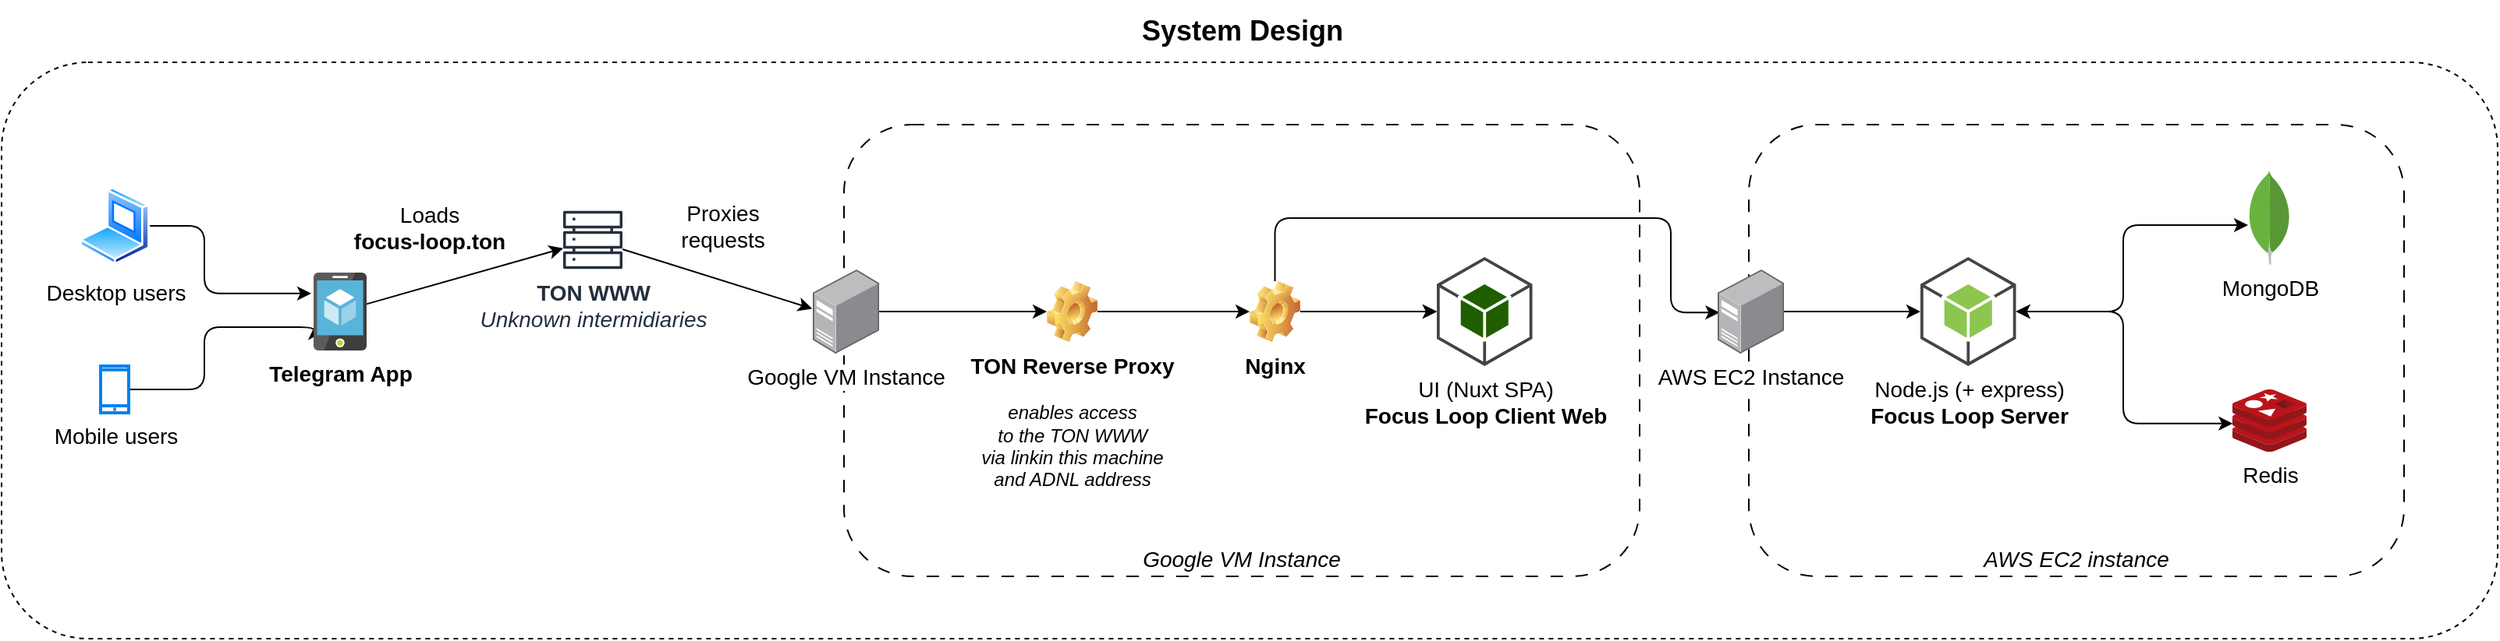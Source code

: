 <mxfile>
    <diagram id="W1KDp-vNrVQiSma6TIPK" name="Overview">
        <mxGraphModel dx="1696" dy="980" grid="1" gridSize="10" guides="1" tooltips="1" connect="1" arrows="1" fold="1" page="1" pageScale="1" pageWidth="827" pageHeight="1169" math="0" shadow="0">
            <root>
                <mxCell id="0"/>
                <mxCell id="1" parent="0"/>
                <mxCell id="24" value="" style="rounded=1;whiteSpace=wrap;html=1;dashed=1;fillColor=none;" parent="1" vertex="1">
                    <mxGeometry x="30" y="140" width="1600" height="370" as="geometry"/>
                </mxCell>
                <mxCell id="71" value="&lt;i&gt;&lt;font style=&quot;font-size: 14px;&quot;&gt;AWS EC2 instance&lt;/font&gt;&lt;/i&gt;" style="rounded=1;whiteSpace=wrap;html=1;fillColor=none;dashed=1;dashPattern=8 8;verticalAlign=bottom;" vertex="1" parent="1">
                    <mxGeometry x="1150" y="180" width="420" height="290" as="geometry"/>
                </mxCell>
                <mxCell id="52" value="&lt;font&gt;&lt;i&gt;Google VM Instance&lt;/i&gt;&lt;/font&gt;" style="rounded=1;whiteSpace=wrap;html=1;verticalAlign=bottom;gradientColor=none;dashed=1;dashPattern=8 8;fontSize=14;" vertex="1" parent="1">
                    <mxGeometry x="570" y="180" width="510" height="290" as="geometry"/>
                </mxCell>
                <mxCell id="27" value="System Design" style="text;html=1;align=center;verticalAlign=middle;resizable=0;points=[];autosize=1;strokeColor=none;fillColor=none;dashed=1;fontStyle=1;fontSize=18;" parent="1" vertex="1">
                    <mxGeometry x="755" y="100" width="140" height="40" as="geometry"/>
                </mxCell>
                <mxCell id="13" value="&lt;span style=&quot;color: rgb(0, 0, 0);&quot;&gt;Desktop users&lt;/span&gt;" style="aspect=fixed;perimeter=ellipsePerimeter;html=1;align=center;shadow=0;dashed=0;spacingTop=3;image;image=img/lib/active_directory/laptop_client.svg;fontSize=14;" parent="1" vertex="1">
                    <mxGeometry x="80" y="220" width="45" height="50" as="geometry"/>
                </mxCell>
                <mxCell id="62" value="" style="edgeStyle=orthogonalEdgeStyle;html=1;entryX=0.026;entryY=0.68;entryDx=0;entryDy=0;entryPerimeter=0;" edge="1" parent="1" source="28" target="33">
                    <mxGeometry relative="1" as="geometry">
                        <mxPoint x="180" y="320" as="targetPoint"/>
                        <Array as="points">
                            <mxPoint x="160" y="350"/>
                            <mxPoint x="160" y="310"/>
                            <mxPoint x="231" y="310"/>
                        </Array>
                    </mxGeometry>
                </mxCell>
                <mxCell id="28" value="Mobile users" style="html=1;verticalLabelPosition=bottom;align=center;labelBackgroundColor=#ffffff;verticalAlign=top;strokeWidth=2;strokeColor=#0080F0;shadow=0;dashed=0;shape=mxgraph.ios7.icons.smartphone;fontSize=14;" vertex="1" parent="1">
                    <mxGeometry x="93.5" y="335" width="18" height="30" as="geometry"/>
                </mxCell>
                <mxCell id="15" value="" style="edgeStyle=orthogonalEdgeStyle;html=1;entryX=-0.044;entryY=0.268;entryDx=0;entryDy=0;entryPerimeter=0;exitX=1;exitY=0.5;exitDx=0;exitDy=0;" parent="1" source="13" target="33" edge="1">
                    <mxGeometry relative="1" as="geometry">
                        <mxPoint x="10" y="245" as="sourcePoint"/>
                        <mxPoint x="448.5" y="300" as="targetPoint"/>
                        <Array as="points">
                            <mxPoint x="160" y="245"/>
                            <mxPoint x="160" y="288"/>
                        </Array>
                    </mxGeometry>
                </mxCell>
                <mxCell id="14" value="UI (Nuxt SPA)&lt;br&gt;&lt;b&gt;Focus Loop Client Web&lt;/b&gt;" style="outlineConnect=0;dashed=0;verticalLabelPosition=bottom;verticalAlign=top;align=center;html=1;shape=mxgraph.aws3.android;fillColor=#205E00;gradientColor=none;strokeColor=default;fontSize=14;" parent="1" vertex="1">
                    <mxGeometry x="950" y="265" width="61.25" height="70" as="geometry"/>
                </mxCell>
                <mxCell id="16" value="&lt;font&gt;Node.js (+ express)&lt;br&gt;&lt;b&gt;Focus Loop Server&lt;/b&gt;&lt;/font&gt;" style="outlineConnect=0;dashed=0;verticalLabelPosition=bottom;verticalAlign=top;align=center;html=1;shape=mxgraph.aws3.android;fillColor=#8CC64F;gradientColor=none;fontSize=14;" parent="1" vertex="1">
                    <mxGeometry x="1260" y="265" width="61.25" height="70" as="geometry"/>
                </mxCell>
                <mxCell id="18" value="MongoDB" style="dashed=0;outlineConnect=0;html=1;align=center;labelPosition=center;verticalLabelPosition=bottom;verticalAlign=top;shape=mxgraph.weblogos.mongodb;fontSize=14;" parent="1" vertex="1">
                    <mxGeometry x="1470" y="209.3" width="27.42" height="60.7" as="geometry"/>
                </mxCell>
                <mxCell id="22" style="edgeStyle=orthogonalEdgeStyle;html=1;exitX=1;exitY=0.5;exitDx=0;exitDy=0;exitPerimeter=0;startArrow=classic;startFill=1;entryX=0;entryY=0.58;entryDx=0;entryDy=0;entryPerimeter=0;endArrow=classic;endFill=1;" parent="1" source="16" target="18" edge="1">
                    <mxGeometry relative="1" as="geometry">
                        <Array as="points">
                            <mxPoint x="1390" y="300"/>
                            <mxPoint x="1390" y="245"/>
                        </Array>
                    </mxGeometry>
                </mxCell>
                <mxCell id="19" value="Redis" style="sketch=0;aspect=fixed;html=1;points=[];align=center;image;fontSize=14;image=img/lib/mscae/Cache_Redis_Product.svg;" parent="1" vertex="1">
                    <mxGeometry x="1459.9" y="350" width="47.62" height="40" as="geometry"/>
                </mxCell>
                <mxCell id="20" style="edgeStyle=orthogonalEdgeStyle;html=1;exitX=1;exitY=0.5;exitDx=0;exitDy=0;exitPerimeter=0;entryX=-0.014;entryY=0.503;entryDx=0;entryDy=0;entryPerimeter=0;strokeColor=none;startArrow=classic;startFill=1;" parent="1" source="16" target="19" edge="1">
                    <mxGeometry relative="1" as="geometry"/>
                </mxCell>
                <mxCell id="21" style="edgeStyle=orthogonalEdgeStyle;html=1;exitX=1;exitY=0.5;exitDx=0;exitDy=0;exitPerimeter=0;entryX=0.005;entryY=0.548;entryDx=0;entryDy=0;entryPerimeter=0;startArrow=classic;startFill=1;" parent="1" source="16" target="19" edge="1">
                    <mxGeometry relative="1" as="geometry">
                        <Array as="points">
                            <mxPoint x="1390" y="300"/>
                            <mxPoint x="1390" y="372"/>
                        </Array>
                    </mxGeometry>
                </mxCell>
                <mxCell id="37" value="" style="edgeStyle=none;html=1;" edge="1" parent="1" source="33" target="39">
                    <mxGeometry relative="1" as="geometry">
                        <mxPoint x="960" y="180" as="targetPoint"/>
                    </mxGeometry>
                </mxCell>
                <mxCell id="43" value="Loads&lt;div&gt;&lt;b&gt;focus-loop.ton&lt;/b&gt;&lt;/div&gt;" style="edgeLabel;html=1;align=center;verticalAlign=middle;resizable=0;points=[];fontSize=14;" vertex="1" connectable="0" parent="37">
                    <mxGeometry x="-0.171" y="2" relative="1" as="geometry">
                        <mxPoint x="-12" y="-33" as="offset"/>
                    </mxGeometry>
                </mxCell>
                <mxCell id="33" value="&lt;b&gt;Telegram App&lt;/b&gt;" style="image;sketch=0;aspect=fixed;html=1;points=[];align=center;fontSize=14;image=img/lib/mscae/App_Service_Mobile_App.svg;" vertex="1" parent="1">
                    <mxGeometry x="230" y="275" width="34" height="50" as="geometry"/>
                </mxCell>
                <mxCell id="40" value="" style="edgeStyle=none;html=1;entryX=-0.009;entryY=0.466;entryDx=0;entryDy=0;entryPerimeter=0;" edge="1" parent="1" source="39" target="51">
                    <mxGeometry relative="1" as="geometry"/>
                </mxCell>
                <mxCell id="44" value="Proxies&lt;div&gt;requests&lt;/div&gt;" style="edgeLabel;html=1;align=center;verticalAlign=middle;resizable=0;points=[];fontSize=14;fontStyle=0" vertex="1" connectable="0" parent="40">
                    <mxGeometry x="-0.259" y="1" relative="1" as="geometry">
                        <mxPoint x="19" y="-28" as="offset"/>
                    </mxGeometry>
                </mxCell>
                <mxCell id="39" value="&lt;b&gt;TON WWW&lt;/b&gt;&lt;br&gt;&lt;i&gt;Unknown intermidiaries&lt;/i&gt;" style="sketch=0;outlineConnect=0;fontColor=#232F3E;gradientColor=none;fillColor=#232F3D;strokeColor=none;dashed=0;verticalLabelPosition=bottom;verticalAlign=top;align=center;html=1;fontSize=14;fontStyle=0;aspect=fixed;pointerEvents=1;shape=mxgraph.aws4.servers;" vertex="1" parent="1">
                    <mxGeometry x="390" y="235" width="38" height="38" as="geometry"/>
                </mxCell>
                <mxCell id="48" value="" style="edgeStyle=none;html=1;" edge="1" parent="1" source="46" target="14">
                    <mxGeometry relative="1" as="geometry"/>
                </mxCell>
                <mxCell id="57" value="" style="edgeStyle=none;html=1;" edge="1" parent="1" source="46" target="14">
                    <mxGeometry relative="1" as="geometry"/>
                </mxCell>
                <mxCell id="75" value="" style="html=1;entryX=0.028;entryY=0.512;entryDx=0;entryDy=0;entryPerimeter=0;edgeStyle=orthogonalEdgeStyle;" edge="1" parent="1" source="46" target="72">
                    <mxGeometry relative="1" as="geometry">
                        <mxPoint x="846.25" y="211" as="targetPoint"/>
                        <Array as="points">
                            <mxPoint x="846" y="240"/>
                            <mxPoint x="1100" y="240"/>
                            <mxPoint x="1100" y="301"/>
                        </Array>
                    </mxGeometry>
                </mxCell>
                <mxCell id="46" value="&lt;span style=&quot;background-color: light-dark(#ffffff, var(--ge-dark-color, #121212));&quot;&gt;Nginx&lt;/span&gt;" style="shape=image;html=1;verticalLabelPosition=bottom;verticalAlign=top;imageAspect=0;image=img/clipart/Gear_128x128.png;fontStyle=1;fontSize=14;" vertex="1" parent="1">
                    <mxGeometry x="830" y="280.5" width="32.5" height="39" as="geometry"/>
                </mxCell>
                <mxCell id="54" value="" style="edgeStyle=orthogonalEdgeStyle;html=1;entryX=0;entryY=0.5;entryDx=0;entryDy=0;" edge="1" parent="1" source="51" target="53">
                    <mxGeometry relative="1" as="geometry"/>
                </mxCell>
                <mxCell id="51" value="Google VM Instance" style="image;points=[];aspect=fixed;html=1;align=center;shadow=0;dashed=0;image=img/lib/allied_telesis/computer_and_terminals/Server_Desktop.svg;fontSize=14;" vertex="1" parent="1">
                    <mxGeometry x="550" y="273" width="42.6" height="54" as="geometry"/>
                </mxCell>
                <mxCell id="56" value="" style="edgeStyle=none;html=1;" edge="1" parent="1" source="53" target="46">
                    <mxGeometry relative="1" as="geometry"/>
                </mxCell>
                <mxCell id="53" value="&lt;font style=&quot;&quot;&gt;&lt;font style=&quot;font-size: 14px;&quot;&gt;&lt;b style=&quot;&quot;&gt;TON Reverse Proxy&lt;br&gt;&lt;/b&gt;&lt;/font&gt;&lt;i style=&quot;&quot;&gt;&lt;font&gt;&lt;br&gt;&lt;/font&gt;&lt;/i&gt;&lt;/font&gt;&lt;div&gt;&lt;font style=&quot;&quot;&gt;&lt;i style=&quot;&quot;&gt;&lt;font&gt;enables access&lt;/font&gt;&lt;/i&gt;&lt;/font&gt;&lt;div&gt;&lt;i&gt;&lt;font&gt;to the TON WWW&lt;br&gt;via linkin this machine&lt;/font&gt;&lt;/i&gt;&lt;/div&gt;&lt;div&gt;&lt;i style=&quot;&quot;&gt;&lt;font&gt;and ADNL address&lt;/font&gt;&lt;/i&gt;&lt;/div&gt;&lt;/div&gt;" style="shape=image;html=1;verticalLabelPosition=bottom;verticalAlign=top;imageAspect=0;image=img/clipart/Gear_128x128.png" vertex="1" parent="1">
                    <mxGeometry x="700" y="280.5" width="32.5" height="39" as="geometry"/>
                </mxCell>
                <mxCell id="76" value="" style="edgeStyle=none;html=1;" edge="1" parent="1" source="72" target="16">
                    <mxGeometry relative="1" as="geometry"/>
                </mxCell>
                <mxCell id="72" value="AWS EC2 Instance" style="image;points=[];aspect=fixed;html=1;align=center;shadow=0;dashed=0;image=img/lib/allied_telesis/computer_and_terminals/Server_Desktop.svg;fontSize=14;" vertex="1" parent="1">
                    <mxGeometry x="1130" y="273" width="42.6" height="54" as="geometry"/>
                </mxCell>
            </root>
        </mxGraphModel>
    </diagram>
</mxfile>